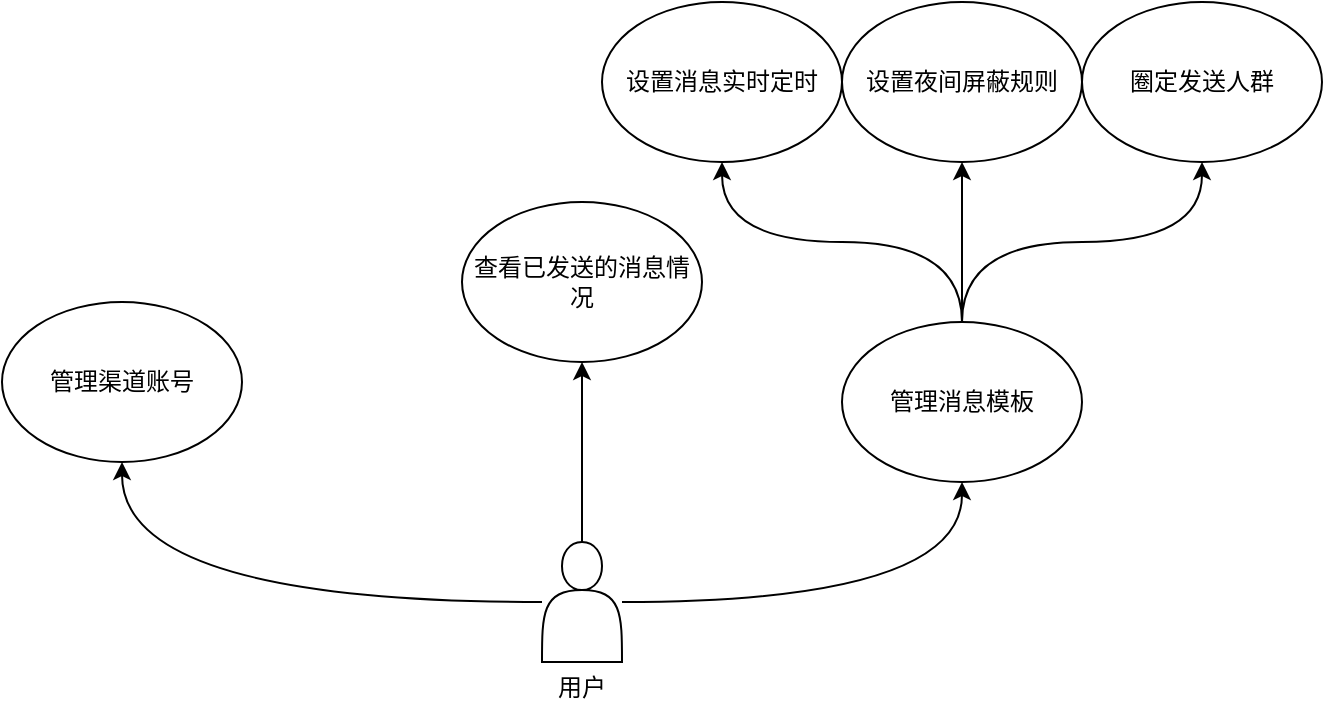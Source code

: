 <mxfile version="21.3.0" type="github">
  <diagram name="第 1 页" id="UPcY0l5SIUCjvCihLifH">
    <mxGraphModel dx="1186" dy="788" grid="1" gridSize="10" guides="1" tooltips="1" connect="1" arrows="1" fold="1" page="1" pageScale="1" pageWidth="1169" pageHeight="827" math="0" shadow="0">
      <root>
        <mxCell id="0" />
        <mxCell id="1" parent="0" />
        <mxCell id="G0yzpTjNqxZT1KaMC6d--2" style="edgeStyle=orthogonalEdgeStyle;orthogonalLoop=1;jettySize=auto;html=1;entryX=0.5;entryY=1;entryDx=0;entryDy=0;curved=1;" edge="1" parent="1" source="G0yzpTjNqxZT1KaMC6d--1" target="G0yzpTjNqxZT1KaMC6d--3">
          <mxGeometry relative="1" as="geometry">
            <mxPoint x="400" y="400" as="targetPoint" />
          </mxGeometry>
        </mxCell>
        <mxCell id="G0yzpTjNqxZT1KaMC6d--5" style="edgeStyle=orthogonalEdgeStyle;orthogonalLoop=1;jettySize=auto;html=1;entryX=0.5;entryY=1;entryDx=0;entryDy=0;curved=1;" edge="1" parent="1" source="G0yzpTjNqxZT1KaMC6d--1" target="G0yzpTjNqxZT1KaMC6d--4">
          <mxGeometry relative="1" as="geometry" />
        </mxCell>
        <mxCell id="G0yzpTjNqxZT1KaMC6d--6" style="edgeStyle=orthogonalEdgeStyle;orthogonalLoop=1;jettySize=auto;html=1;entryX=0.5;entryY=1;entryDx=0;entryDy=0;curved=1;" edge="1" parent="1" source="G0yzpTjNqxZT1KaMC6d--1" target="G0yzpTjNqxZT1KaMC6d--7">
          <mxGeometry relative="1" as="geometry">
            <mxPoint x="540" y="340" as="targetPoint" />
          </mxGeometry>
        </mxCell>
        <mxCell id="G0yzpTjNqxZT1KaMC6d--1" value="&lt;div style=&quot;text-align: justify;&quot;&gt;&lt;span style=&quot;background-color: initial;&quot;&gt;&lt;br&gt;&lt;/span&gt;&lt;/div&gt;&lt;div style=&quot;text-align: justify;&quot;&gt;&lt;span style=&quot;background-color: initial;&quot;&gt;&lt;br&gt;&lt;/span&gt;&lt;/div&gt;&lt;div style=&quot;text-align: justify;&quot;&gt;&lt;span style=&quot;background-color: initial;&quot;&gt;&lt;br&gt;&lt;/span&gt;&lt;/div&gt;&lt;div style=&quot;text-align: justify;&quot;&gt;&lt;span style=&quot;background-color: initial;&quot;&gt;&lt;br&gt;&lt;/span&gt;&lt;/div&gt;&lt;div style=&quot;text-align: justify;&quot;&gt;&lt;span style=&quot;background-color: initial;&quot;&gt;&lt;br&gt;&lt;/span&gt;&lt;/div&gt;&lt;div style=&quot;text-align: justify;&quot;&gt;&lt;span style=&quot;background-color: initial;&quot;&gt;&lt;br&gt;&lt;/span&gt;&lt;/div&gt;&lt;div style=&quot;text-align: justify;&quot;&gt;&lt;span style=&quot;background-color: initial;&quot;&gt;用户&lt;/span&gt;&lt;/div&gt;" style="shape=actor;whiteSpace=wrap;html=1;align=center;" vertex="1" parent="1">
          <mxGeometry x="520" y="450" width="40" height="60" as="geometry" />
        </mxCell>
        <mxCell id="G0yzpTjNqxZT1KaMC6d--3" value="管理渠道账号" style="ellipse;whiteSpace=wrap;html=1;" vertex="1" parent="1">
          <mxGeometry x="250" y="330" width="120" height="80" as="geometry" />
        </mxCell>
        <mxCell id="G0yzpTjNqxZT1KaMC6d--8" style="edgeStyle=orthogonalEdgeStyle;orthogonalLoop=1;jettySize=auto;html=1;curved=1;" edge="1" parent="1" source="G0yzpTjNqxZT1KaMC6d--4" target="G0yzpTjNqxZT1KaMC6d--10">
          <mxGeometry relative="1" as="geometry">
            <mxPoint x="730" y="270" as="targetPoint" />
          </mxGeometry>
        </mxCell>
        <mxCell id="G0yzpTjNqxZT1KaMC6d--12" style="edgeStyle=orthogonalEdgeStyle;orthogonalLoop=1;jettySize=auto;html=1;entryX=0.5;entryY=1;entryDx=0;entryDy=0;curved=1;" edge="1" parent="1" source="G0yzpTjNqxZT1KaMC6d--4" target="G0yzpTjNqxZT1KaMC6d--13">
          <mxGeometry relative="1" as="geometry">
            <mxPoint x="790" y="300" as="targetPoint" />
          </mxGeometry>
        </mxCell>
        <mxCell id="G0yzpTjNqxZT1KaMC6d--15" style="edgeStyle=orthogonalEdgeStyle;orthogonalLoop=1;jettySize=auto;html=1;entryX=0.5;entryY=1;entryDx=0;entryDy=0;curved=1;" edge="1" parent="1" source="G0yzpTjNqxZT1KaMC6d--4" target="G0yzpTjNqxZT1KaMC6d--16">
          <mxGeometry relative="1" as="geometry">
            <mxPoint x="790" y="290" as="targetPoint" />
          </mxGeometry>
        </mxCell>
        <mxCell id="G0yzpTjNqxZT1KaMC6d--4" value="管理消息模板" style="ellipse;whiteSpace=wrap;html=1;" vertex="1" parent="1">
          <mxGeometry x="670" y="340" width="120" height="80" as="geometry" />
        </mxCell>
        <mxCell id="G0yzpTjNqxZT1KaMC6d--7" value="查看已发送的消息情况" style="ellipse;whiteSpace=wrap;html=1;" vertex="1" parent="1">
          <mxGeometry x="480" y="280" width="120" height="80" as="geometry" />
        </mxCell>
        <mxCell id="G0yzpTjNqxZT1KaMC6d--10" value="设置消息实时定时" style="ellipse;whiteSpace=wrap;html=1;" vertex="1" parent="1">
          <mxGeometry x="550" y="180" width="120" height="80" as="geometry" />
        </mxCell>
        <mxCell id="G0yzpTjNqxZT1KaMC6d--13" value="设置夜间屏蔽规则" style="ellipse;whiteSpace=wrap;html=1;" vertex="1" parent="1">
          <mxGeometry x="670" y="180" width="120" height="80" as="geometry" />
        </mxCell>
        <mxCell id="G0yzpTjNqxZT1KaMC6d--16" value="圈定发送人群" style="ellipse;whiteSpace=wrap;html=1;" vertex="1" parent="1">
          <mxGeometry x="790" y="180" width="120" height="80" as="geometry" />
        </mxCell>
      </root>
    </mxGraphModel>
  </diagram>
</mxfile>
